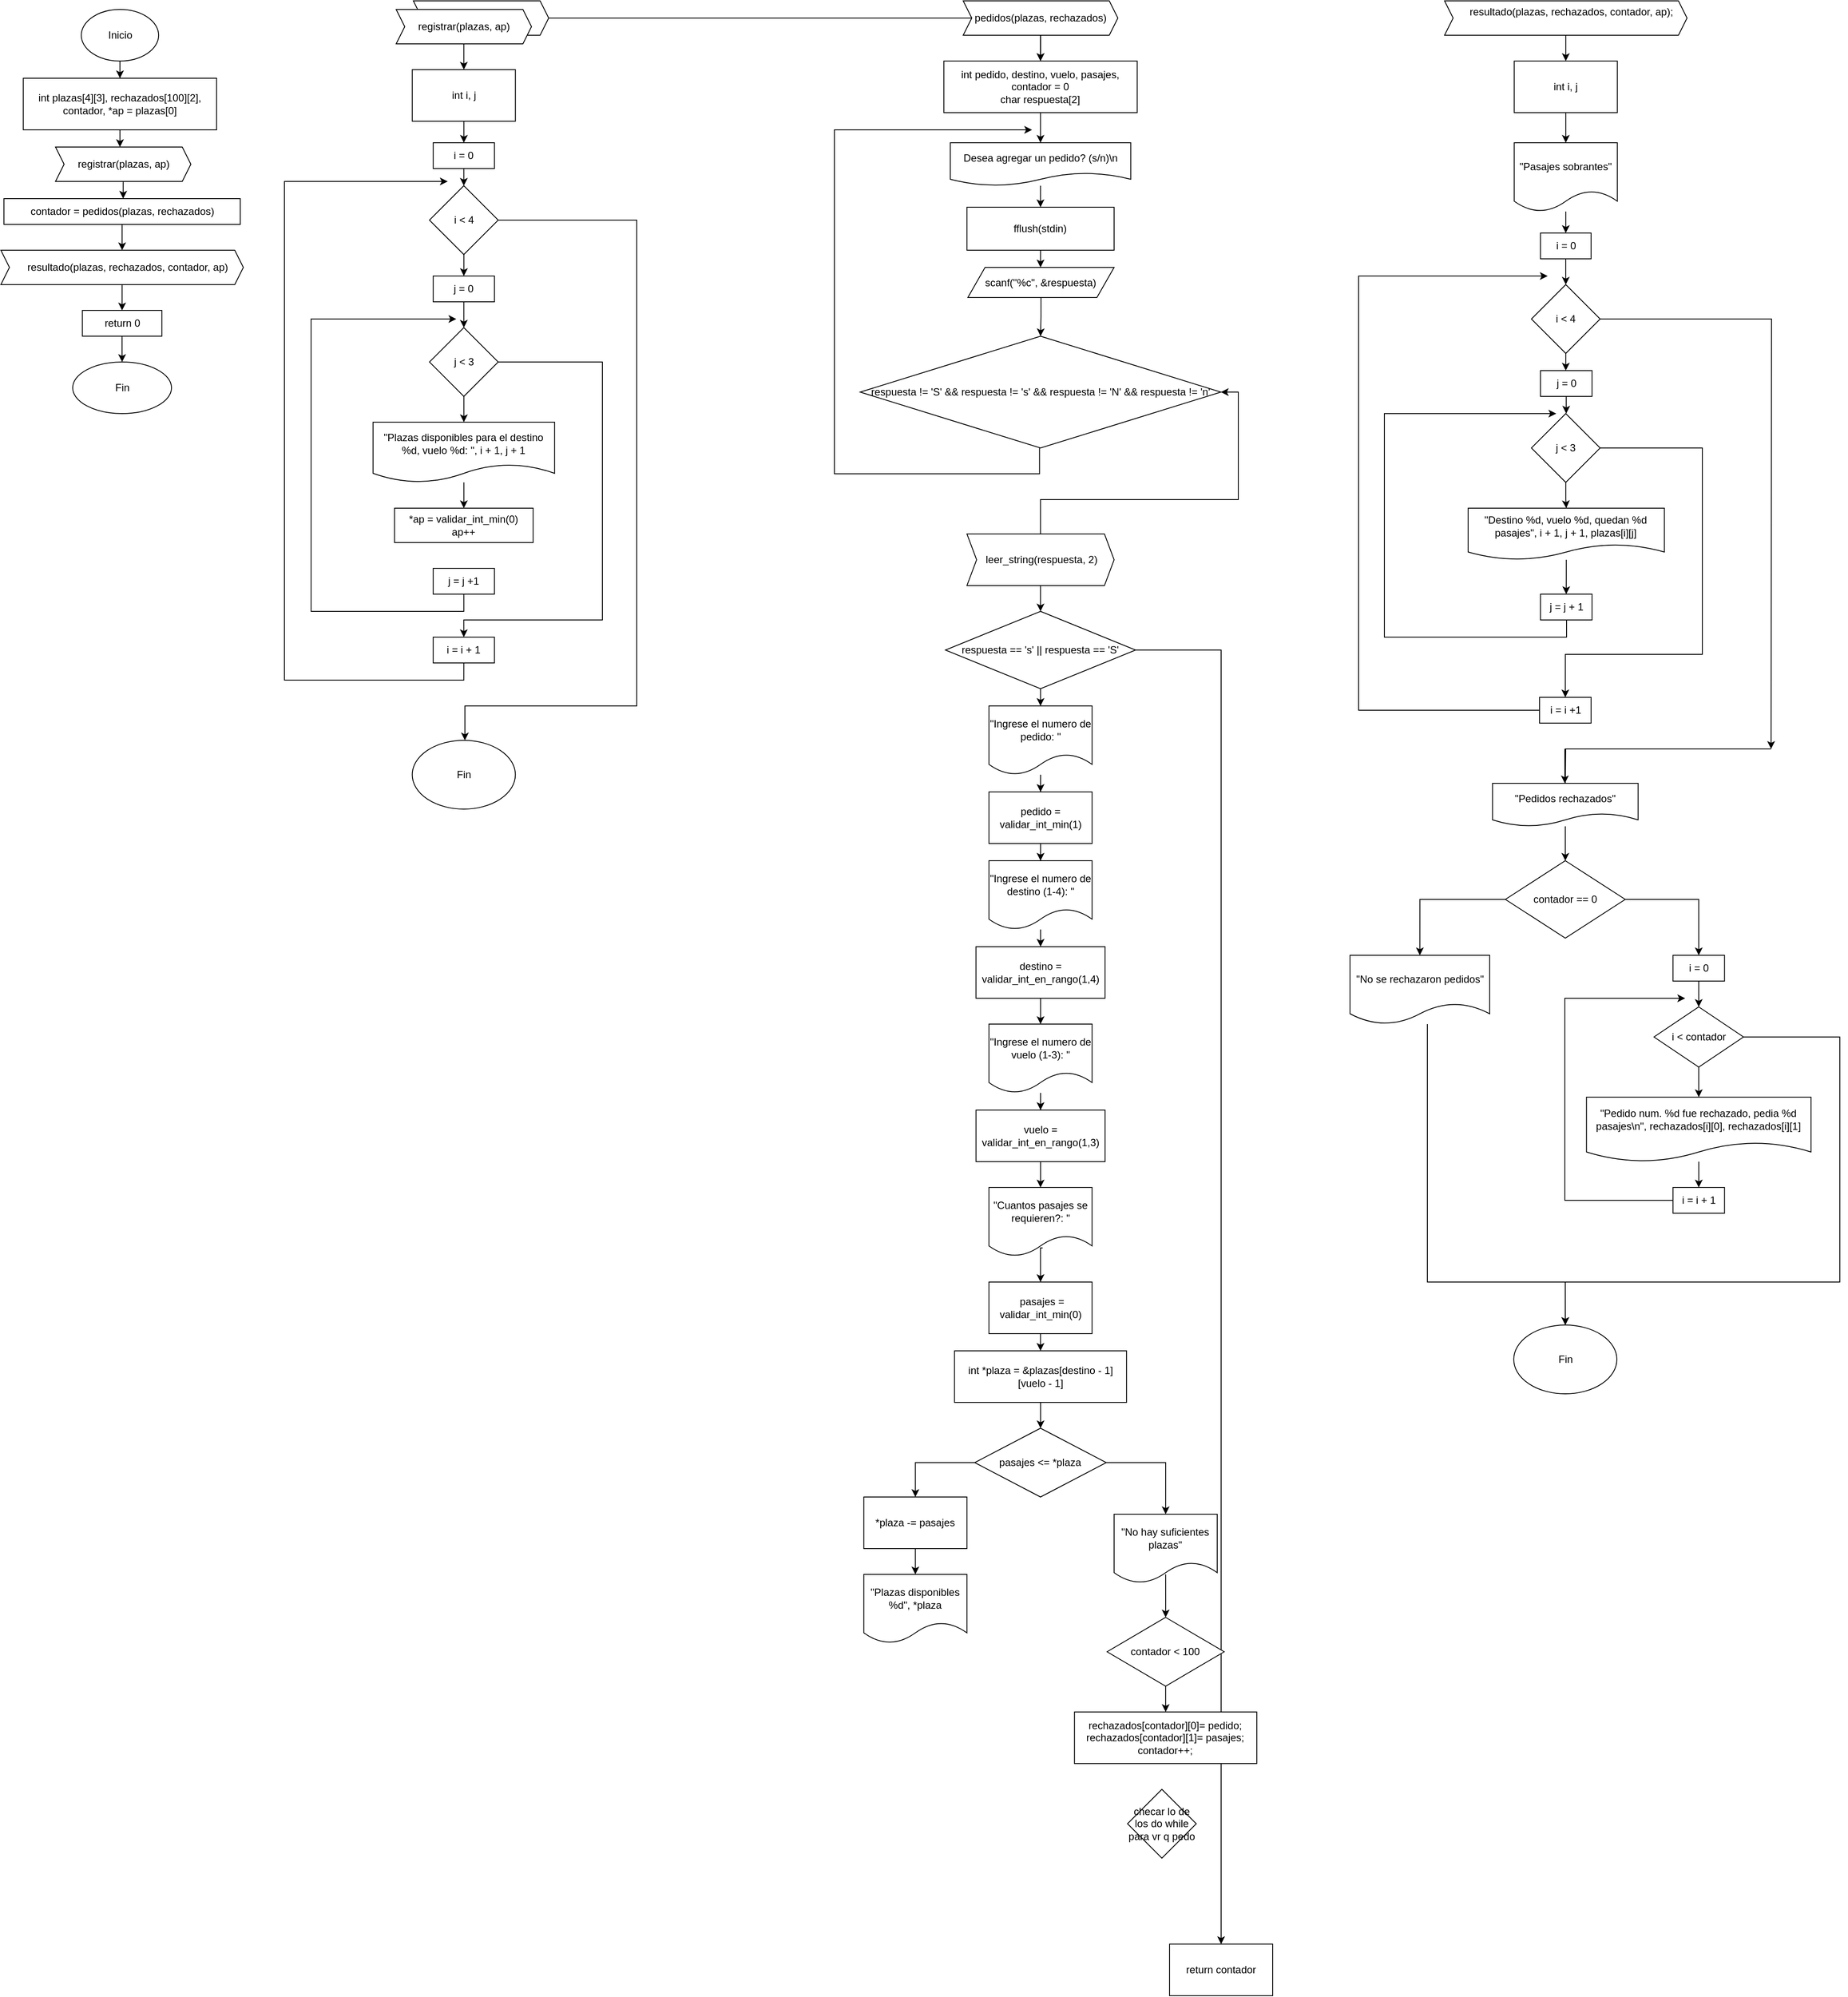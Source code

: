 <mxfile version="26.0.12">
  <diagram name="Page-1" id="MXzUVoiyVlAlxQEYChi9">
    <mxGraphModel dx="1784" dy="870" grid="1" gridSize="10" guides="1" tooltips="1" connect="1" arrows="1" fold="1" page="1" pageScale="1" pageWidth="850" pageHeight="1100" math="0" shadow="0">
      <root>
        <mxCell id="0" />
        <mxCell id="1" parent="0" />
        <mxCell id="Y0ORDH24EpjtyIVhWLws-6" value="" style="edgeStyle=orthogonalEdgeStyle;rounded=0;orthogonalLoop=1;jettySize=auto;html=1;" edge="1" parent="1" source="Y0ORDH24EpjtyIVhWLws-1" target="Y0ORDH24EpjtyIVhWLws-5">
          <mxGeometry relative="1" as="geometry" />
        </mxCell>
        <mxCell id="Y0ORDH24EpjtyIVhWLws-1" value="Inicio" style="ellipse;whiteSpace=wrap;html=1;" vertex="1" parent="1">
          <mxGeometry x="113.59" y="20" width="90" height="60" as="geometry" />
        </mxCell>
        <mxCell id="Y0ORDH24EpjtyIVhWLws-8" value="" style="edgeStyle=orthogonalEdgeStyle;rounded=0;orthogonalLoop=1;jettySize=auto;html=1;" edge="1" parent="1" source="Y0ORDH24EpjtyIVhWLws-5">
          <mxGeometry relative="1" as="geometry">
            <mxPoint x="158.659" y="180" as="targetPoint" />
          </mxGeometry>
        </mxCell>
        <mxCell id="Y0ORDH24EpjtyIVhWLws-5" value="int plazas[4][3], rechazados[100][2], contador, *ap = plazas[0]" style="rounded=0;whiteSpace=wrap;html=1;" vertex="1" parent="1">
          <mxGeometry x="46.09" y="100" width="225" height="60" as="geometry" />
        </mxCell>
        <mxCell id="Y0ORDH24EpjtyIVhWLws-17" value="" style="edgeStyle=orthogonalEdgeStyle;rounded=0;orthogonalLoop=1;jettySize=auto;html=1;" edge="1" parent="1" source="Y0ORDH24EpjtyIVhWLws-14">
          <mxGeometry relative="1" as="geometry">
            <mxPoint x="162.383" y="240" as="targetPoint" />
          </mxGeometry>
        </mxCell>
        <mxCell id="Y0ORDH24EpjtyIVhWLws-14" value="registrar(plazas, ap)" style="shape=step;perimeter=stepPerimeter;whiteSpace=wrap;html=1;fixedSize=1;size=10;" vertex="1" parent="1">
          <mxGeometry x="83.59" y="180" width="157.5" height="40" as="geometry" />
        </mxCell>
        <mxCell id="Y0ORDH24EpjtyIVhWLws-20" value="" style="edgeStyle=orthogonalEdgeStyle;rounded=0;orthogonalLoop=1;jettySize=auto;html=1;" edge="1" parent="1" source="Y0ORDH24EpjtyIVhWLws-18" target="Y0ORDH24EpjtyIVhWLws-19">
          <mxGeometry relative="1" as="geometry" />
        </mxCell>
        <mxCell id="Y0ORDH24EpjtyIVhWLws-18" value="contador = pedidos(plazas, rechazados)" style="rounded=0;whiteSpace=wrap;html=1;" vertex="1" parent="1">
          <mxGeometry x="23.59" y="240" width="275.01" height="30" as="geometry" />
        </mxCell>
        <mxCell id="Y0ORDH24EpjtyIVhWLws-22" value="" style="edgeStyle=orthogonalEdgeStyle;rounded=0;orthogonalLoop=1;jettySize=auto;html=1;" edge="1" parent="1" source="Y0ORDH24EpjtyIVhWLws-19" target="Y0ORDH24EpjtyIVhWLws-21">
          <mxGeometry relative="1" as="geometry" />
        </mxCell>
        <mxCell id="Y0ORDH24EpjtyIVhWLws-19" value="&lt;div&gt;&amp;nbsp; &amp;nbsp; resultado(plazas, rechazados, contador, ap)&lt;/div&gt;" style="shape=step;perimeter=stepPerimeter;whiteSpace=wrap;html=1;fixedSize=1;size=10;" vertex="1" parent="1">
          <mxGeometry x="20" y="300" width="282.18" height="40" as="geometry" />
        </mxCell>
        <mxCell id="Y0ORDH24EpjtyIVhWLws-24" value="" style="edgeStyle=orthogonalEdgeStyle;rounded=0;orthogonalLoop=1;jettySize=auto;html=1;" edge="1" parent="1" source="Y0ORDH24EpjtyIVhWLws-21" target="Y0ORDH24EpjtyIVhWLws-23">
          <mxGeometry relative="1" as="geometry" />
        </mxCell>
        <mxCell id="Y0ORDH24EpjtyIVhWLws-21" value="return 0" style="rounded=0;whiteSpace=wrap;html=1;" vertex="1" parent="1">
          <mxGeometry x="114.84" y="370" width="92.5" height="30" as="geometry" />
        </mxCell>
        <mxCell id="Y0ORDH24EpjtyIVhWLws-23" value="Fin" style="ellipse;whiteSpace=wrap;html=1;" vertex="1" parent="1">
          <mxGeometry x="103.59" y="430" width="115" height="60" as="geometry" />
        </mxCell>
        <mxCell id="Y0ORDH24EpjtyIVhWLws-38" value="" style="edgeStyle=orthogonalEdgeStyle;rounded=0;orthogonalLoop=1;jettySize=auto;html=1;" edge="1" parent="1" source="Y0ORDH24EpjtyIVhWLws-26" target="Y0ORDH24EpjtyIVhWLws-32">
          <mxGeometry relative="1" as="geometry" />
        </mxCell>
        <mxCell id="Y0ORDH24EpjtyIVhWLws-27" value="" style="edgeStyle=orthogonalEdgeStyle;rounded=0;orthogonalLoop=1;jettySize=auto;html=1;" edge="1" parent="1" source="Y0ORDH24EpjtyIVhWLws-25" target="Y0ORDH24EpjtyIVhWLws-26">
          <mxGeometry relative="1" as="geometry" />
        </mxCell>
        <mxCell id="Y0ORDH24EpjtyIVhWLws-26" value="int pedido, destino, vuelo, pasajes, contador = 0&lt;div&gt;char respuesta[2]&lt;/div&gt;" style="rounded=0;whiteSpace=wrap;html=1;" vertex="1" parent="1">
          <mxGeometry x="1117.34" y="80" width="225" height="60" as="geometry" />
        </mxCell>
        <mxCell id="Y0ORDH24EpjtyIVhWLws-25" value="registrar(plazas, ap)" style="shape=step;perimeter=stepPerimeter;whiteSpace=wrap;html=1;fixedSize=1;size=10;" vertex="1" parent="1">
          <mxGeometry x="500" y="10" width="157.5" height="40" as="geometry" />
        </mxCell>
        <mxCell id="Y0ORDH24EpjtyIVhWLws-37" style="edgeStyle=orthogonalEdgeStyle;rounded=0;orthogonalLoop=1;jettySize=auto;html=1;" edge="1" parent="1">
          <mxGeometry relative="1" as="geometry">
            <mxPoint x="1220" y="160" as="targetPoint" />
            <mxPoint x="1228.68" y="529.998" as="sourcePoint" />
            <Array as="points">
              <mxPoint x="1229" y="560" />
              <mxPoint x="990" y="560" />
              <mxPoint x="990" y="160" />
            </Array>
          </mxGeometry>
        </mxCell>
        <mxCell id="Y0ORDH24EpjtyIVhWLws-29" value="respuesta != &#39;S&#39; &amp;amp;&amp;amp; respuesta != &#39;s&#39; &amp;amp;&amp;amp; respuesta != &#39;N&#39; &amp;amp;&amp;amp; respuesta != &#39;n&#39;" style="rhombus;whiteSpace=wrap;html=1;" vertex="1" parent="1">
          <mxGeometry x="1020" y="400" width="419.69" height="130" as="geometry" />
        </mxCell>
        <mxCell id="Y0ORDH24EpjtyIVhWLws-41" value="" style="edgeStyle=orthogonalEdgeStyle;rounded=0;orthogonalLoop=1;jettySize=auto;html=1;" edge="1" parent="1" source="Y0ORDH24EpjtyIVhWLws-31">
          <mxGeometry relative="1" as="geometry">
            <mxPoint x="1229.829" y="320" as="targetPoint" />
          </mxGeometry>
        </mxCell>
        <mxCell id="Y0ORDH24EpjtyIVhWLws-31" value="fflush(stdin)" style="rounded=0;whiteSpace=wrap;html=1;" vertex="1" parent="1">
          <mxGeometry x="1144.21" y="250" width="171.25" height="50" as="geometry" />
        </mxCell>
        <mxCell id="Y0ORDH24EpjtyIVhWLws-40" value="" style="edgeStyle=orthogonalEdgeStyle;rounded=0;orthogonalLoop=1;jettySize=auto;html=1;" edge="1" parent="1" source="Y0ORDH24EpjtyIVhWLws-32" target="Y0ORDH24EpjtyIVhWLws-31">
          <mxGeometry relative="1" as="geometry" />
        </mxCell>
        <mxCell id="Y0ORDH24EpjtyIVhWLws-32" value="Desea agregar un pedido? (s/n)\n" style="shape=document;whiteSpace=wrap;html=1;boundedLbl=1;" vertex="1" parent="1">
          <mxGeometry x="1124.84" y="175" width="210" height="50" as="geometry" />
        </mxCell>
        <mxCell id="Y0ORDH24EpjtyIVhWLws-42" value="" style="edgeStyle=orthogonalEdgeStyle;rounded=0;orthogonalLoop=1;jettySize=auto;html=1;exitX=0.5;exitY=1;exitDx=0;exitDy=0;" edge="1" parent="1" source="Y0ORDH24EpjtyIVhWLws-173" target="Y0ORDH24EpjtyIVhWLws-29">
          <mxGeometry relative="1" as="geometry">
            <mxPoint x="1229.829" y="380" as="sourcePoint" />
          </mxGeometry>
        </mxCell>
        <mxCell id="Y0ORDH24EpjtyIVhWLws-49" style="edgeStyle=orthogonalEdgeStyle;rounded=0;orthogonalLoop=1;jettySize=auto;html=1;entryX=1;entryY=0.5;entryDx=0;entryDy=0;" edge="1" parent="1" source="Y0ORDH24EpjtyIVhWLws-34" target="Y0ORDH24EpjtyIVhWLws-29">
          <mxGeometry relative="1" as="geometry">
            <Array as="points">
              <mxPoint x="1230" y="590" />
              <mxPoint x="1460" y="590" />
              <mxPoint x="1460" y="465" />
            </Array>
          </mxGeometry>
        </mxCell>
        <mxCell id="Y0ORDH24EpjtyIVhWLws-76" value="" style="edgeStyle=orthogonalEdgeStyle;rounded=0;orthogonalLoop=1;jettySize=auto;html=1;" edge="1" parent="1" source="Y0ORDH24EpjtyIVhWLws-34" target="Y0ORDH24EpjtyIVhWLws-50">
          <mxGeometry relative="1" as="geometry" />
        </mxCell>
        <mxCell id="Y0ORDH24EpjtyIVhWLws-34" value="&amp;nbsp;leer_string(respuesta, 2)" style="shape=step;perimeter=stepPerimeter;whiteSpace=wrap;html=1;fixedSize=1;size=11.24;" vertex="1" parent="1">
          <mxGeometry x="1144.23" y="630" width="171.24" height="60" as="geometry" />
        </mxCell>
        <mxCell id="Y0ORDH24EpjtyIVhWLws-79" value="" style="edgeStyle=orthogonalEdgeStyle;rounded=0;orthogonalLoop=1;jettySize=auto;html=1;" edge="1" parent="1" source="Y0ORDH24EpjtyIVhWLws-50" target="Y0ORDH24EpjtyIVhWLws-51">
          <mxGeometry relative="1" as="geometry" />
        </mxCell>
        <mxCell id="Y0ORDH24EpjtyIVhWLws-172" style="edgeStyle=orthogonalEdgeStyle;rounded=0;orthogonalLoop=1;jettySize=auto;html=1;entryX=0.5;entryY=0;entryDx=0;entryDy=0;" edge="1" parent="1" source="Y0ORDH24EpjtyIVhWLws-50" target="Y0ORDH24EpjtyIVhWLws-73">
          <mxGeometry relative="1" as="geometry">
            <mxPoint x="1520" y="2220" as="targetPoint" />
          </mxGeometry>
        </mxCell>
        <mxCell id="Y0ORDH24EpjtyIVhWLws-50" value="respuesta == &#39;s&#39; || respuesta == &#39;S&#39;" style="rhombus;whiteSpace=wrap;html=1;" vertex="1" parent="1">
          <mxGeometry x="1119.2" y="720" width="221.26" height="90" as="geometry" />
        </mxCell>
        <mxCell id="Y0ORDH24EpjtyIVhWLws-82" style="edgeStyle=orthogonalEdgeStyle;rounded=0;orthogonalLoop=1;jettySize=auto;html=1;entryX=0.5;entryY=0;entryDx=0;entryDy=0;" edge="1" parent="1" source="Y0ORDH24EpjtyIVhWLws-51" target="Y0ORDH24EpjtyIVhWLws-52">
          <mxGeometry relative="1" as="geometry" />
        </mxCell>
        <mxCell id="Y0ORDH24EpjtyIVhWLws-51" value="&quot;Ingrese el numero de pedido: &quot;" style="shape=document;whiteSpace=wrap;html=1;boundedLbl=1;" vertex="1" parent="1">
          <mxGeometry x="1169.85" y="830" width="120" height="80" as="geometry" />
        </mxCell>
        <mxCell id="Y0ORDH24EpjtyIVhWLws-83" style="edgeStyle=orthogonalEdgeStyle;rounded=0;orthogonalLoop=1;jettySize=auto;html=1;entryX=0.5;entryY=0;entryDx=0;entryDy=0;" edge="1" parent="1" source="Y0ORDH24EpjtyIVhWLws-52" target="Y0ORDH24EpjtyIVhWLws-53">
          <mxGeometry relative="1" as="geometry" />
        </mxCell>
        <mxCell id="Y0ORDH24EpjtyIVhWLws-52" value="pedido = validar_int_min(1)" style="rounded=0;whiteSpace=wrap;html=1;" vertex="1" parent="1">
          <mxGeometry x="1169.85" y="930" width="120" height="60" as="geometry" />
        </mxCell>
        <mxCell id="Y0ORDH24EpjtyIVhWLws-84" style="edgeStyle=orthogonalEdgeStyle;rounded=0;orthogonalLoop=1;jettySize=auto;html=1;entryX=0.5;entryY=0;entryDx=0;entryDy=0;" edge="1" parent="1" source="Y0ORDH24EpjtyIVhWLws-53" target="Y0ORDH24EpjtyIVhWLws-54">
          <mxGeometry relative="1" as="geometry" />
        </mxCell>
        <mxCell id="Y0ORDH24EpjtyIVhWLws-53" value="&quot;Ingrese el numero de destino (1-4): &quot;" style="shape=document;whiteSpace=wrap;html=1;boundedLbl=1;" vertex="1" parent="1">
          <mxGeometry x="1169.85" y="1010" width="120" height="80" as="geometry" />
        </mxCell>
        <mxCell id="Y0ORDH24EpjtyIVhWLws-86" style="edgeStyle=orthogonalEdgeStyle;rounded=0;orthogonalLoop=1;jettySize=auto;html=1;entryX=0.5;entryY=0;entryDx=0;entryDy=0;" edge="1" parent="1" source="Y0ORDH24EpjtyIVhWLws-54" target="Y0ORDH24EpjtyIVhWLws-55">
          <mxGeometry relative="1" as="geometry" />
        </mxCell>
        <mxCell id="Y0ORDH24EpjtyIVhWLws-54" value="destino = validar_int_en_rango(1,4)" style="rounded=0;whiteSpace=wrap;html=1;" vertex="1" parent="1">
          <mxGeometry x="1154.75" y="1110" width="150.15" height="60" as="geometry" />
        </mxCell>
        <mxCell id="Y0ORDH24EpjtyIVhWLws-87" style="edgeStyle=orthogonalEdgeStyle;rounded=0;orthogonalLoop=1;jettySize=auto;html=1;entryX=0.5;entryY=0;entryDx=0;entryDy=0;" edge="1" parent="1" source="Y0ORDH24EpjtyIVhWLws-55" target="Y0ORDH24EpjtyIVhWLws-56">
          <mxGeometry relative="1" as="geometry" />
        </mxCell>
        <mxCell id="Y0ORDH24EpjtyIVhWLws-55" value="&quot;Ingrese el numero de vuelo (1-3): &quot;" style="shape=document;whiteSpace=wrap;html=1;boundedLbl=1;" vertex="1" parent="1">
          <mxGeometry x="1169.85" y="1200" width="120" height="80" as="geometry" />
        </mxCell>
        <mxCell id="Y0ORDH24EpjtyIVhWLws-89" style="edgeStyle=orthogonalEdgeStyle;rounded=0;orthogonalLoop=1;jettySize=auto;html=1;entryX=0.5;entryY=0;entryDx=0;entryDy=0;" edge="1" parent="1" source="Y0ORDH24EpjtyIVhWLws-56" target="Y0ORDH24EpjtyIVhWLws-57">
          <mxGeometry relative="1" as="geometry" />
        </mxCell>
        <mxCell id="Y0ORDH24EpjtyIVhWLws-56" value="vuelo = validar_int_en_rango(1,3)" style="rounded=0;whiteSpace=wrap;html=1;" vertex="1" parent="1">
          <mxGeometry x="1154.78" y="1300" width="150.15" height="60" as="geometry" />
        </mxCell>
        <mxCell id="Y0ORDH24EpjtyIVhWLws-91" style="edgeStyle=orthogonalEdgeStyle;rounded=0;orthogonalLoop=1;jettySize=auto;html=1;entryX=0.5;entryY=0;entryDx=0;entryDy=0;exitX=0.521;exitY=0.879;exitDx=0;exitDy=0;exitPerimeter=0;" edge="1" parent="1" source="Y0ORDH24EpjtyIVhWLws-57" target="Y0ORDH24EpjtyIVhWLws-58">
          <mxGeometry relative="1" as="geometry" />
        </mxCell>
        <mxCell id="Y0ORDH24EpjtyIVhWLws-57" value="&quot;Cuantos pasajes se requieren?: &quot;" style="shape=document;whiteSpace=wrap;html=1;boundedLbl=1;" vertex="1" parent="1">
          <mxGeometry x="1169.83" y="1390" width="120" height="80" as="geometry" />
        </mxCell>
        <mxCell id="Y0ORDH24EpjtyIVhWLws-171" value="" style="edgeStyle=orthogonalEdgeStyle;rounded=0;orthogonalLoop=1;jettySize=auto;html=1;" edge="1" parent="1" source="Y0ORDH24EpjtyIVhWLws-58" target="Y0ORDH24EpjtyIVhWLws-59">
          <mxGeometry relative="1" as="geometry" />
        </mxCell>
        <mxCell id="Y0ORDH24EpjtyIVhWLws-58" value="&amp;nbsp;pasajes = validar_int_min(0)" style="rounded=0;whiteSpace=wrap;html=1;" vertex="1" parent="1">
          <mxGeometry x="1169.83" y="1500" width="120" height="60" as="geometry" />
        </mxCell>
        <mxCell id="Y0ORDH24EpjtyIVhWLws-92" value="" style="edgeStyle=orthogonalEdgeStyle;rounded=0;orthogonalLoop=1;jettySize=auto;html=1;" edge="1" parent="1" source="Y0ORDH24EpjtyIVhWLws-59" target="Y0ORDH24EpjtyIVhWLws-60">
          <mxGeometry relative="1" as="geometry" />
        </mxCell>
        <mxCell id="Y0ORDH24EpjtyIVhWLws-59" value="int *plaza = &amp;amp;plazas[destino - 1][vuelo - 1]" style="rounded=0;whiteSpace=wrap;html=1;" vertex="1" parent="1">
          <mxGeometry x="1129.77" y="1580" width="200.17" height="60" as="geometry" />
        </mxCell>
        <mxCell id="Y0ORDH24EpjtyIVhWLws-62" style="edgeStyle=orthogonalEdgeStyle;rounded=0;orthogonalLoop=1;jettySize=auto;html=1;exitX=0;exitY=0.5;exitDx=0;exitDy=0;entryX=0.5;entryY=0;entryDx=0;entryDy=0;" edge="1" parent="1" source="Y0ORDH24EpjtyIVhWLws-60" target="Y0ORDH24EpjtyIVhWLws-61">
          <mxGeometry relative="1" as="geometry" />
        </mxCell>
        <mxCell id="Y0ORDH24EpjtyIVhWLws-66" style="edgeStyle=orthogonalEdgeStyle;rounded=0;orthogonalLoop=1;jettySize=auto;html=1;entryX=0.5;entryY=0;entryDx=0;entryDy=0;" edge="1" parent="1" source="Y0ORDH24EpjtyIVhWLws-60" target="Y0ORDH24EpjtyIVhWLws-65">
          <mxGeometry relative="1" as="geometry" />
        </mxCell>
        <mxCell id="Y0ORDH24EpjtyIVhWLws-60" value="pasajes &amp;lt;= *plaza" style="rhombus;whiteSpace=wrap;html=1;" vertex="1" parent="1">
          <mxGeometry x="1153.27" y="1670" width="153.12" height="80" as="geometry" />
        </mxCell>
        <mxCell id="Y0ORDH24EpjtyIVhWLws-93" value="" style="edgeStyle=orthogonalEdgeStyle;rounded=0;orthogonalLoop=1;jettySize=auto;html=1;" edge="1" parent="1" source="Y0ORDH24EpjtyIVhWLws-61" target="Y0ORDH24EpjtyIVhWLws-64">
          <mxGeometry relative="1" as="geometry" />
        </mxCell>
        <mxCell id="Y0ORDH24EpjtyIVhWLws-61" value="*plaza -= pasajes" style="rounded=0;whiteSpace=wrap;html=1;" vertex="1" parent="1">
          <mxGeometry x="1024.21" y="1750" width="120" height="60" as="geometry" />
        </mxCell>
        <mxCell id="Y0ORDH24EpjtyIVhWLws-64" value="&quot;Plazas disponibles %d&quot;, *plaza" style="shape=document;whiteSpace=wrap;html=1;boundedLbl=1;" vertex="1" parent="1">
          <mxGeometry x="1024.21" y="1840" width="120" height="80" as="geometry" />
        </mxCell>
        <mxCell id="Y0ORDH24EpjtyIVhWLws-70" value="" style="edgeStyle=orthogonalEdgeStyle;rounded=0;orthogonalLoop=1;jettySize=auto;html=1;exitX=0.5;exitY=0.875;exitDx=0;exitDy=0;exitPerimeter=0;" edge="1" parent="1" source="Y0ORDH24EpjtyIVhWLws-65" target="Y0ORDH24EpjtyIVhWLws-67">
          <mxGeometry relative="1" as="geometry" />
        </mxCell>
        <mxCell id="Y0ORDH24EpjtyIVhWLws-65" value="&quot;No hay suficientes plazas&quot;" style="shape=document;whiteSpace=wrap;html=1;boundedLbl=1;" vertex="1" parent="1">
          <mxGeometry x="1315.46" y="1770" width="120" height="80" as="geometry" />
        </mxCell>
        <mxCell id="Y0ORDH24EpjtyIVhWLws-71" value="" style="edgeStyle=orthogonalEdgeStyle;rounded=0;orthogonalLoop=1;jettySize=auto;html=1;" edge="1" parent="1" source="Y0ORDH24EpjtyIVhWLws-67" target="Y0ORDH24EpjtyIVhWLws-68">
          <mxGeometry relative="1" as="geometry" />
        </mxCell>
        <mxCell id="Y0ORDH24EpjtyIVhWLws-67" value="contador &amp;lt; 100" style="rhombus;whiteSpace=wrap;html=1;" vertex="1" parent="1">
          <mxGeometry x="1307.33" y="1890" width="136.25" height="80" as="geometry" />
        </mxCell>
        <mxCell id="Y0ORDH24EpjtyIVhWLws-68" value="&lt;div&gt;rechazados[contador][0]= pedido;&lt;/div&gt;&lt;div&gt;rechazados[contador][1]= pasajes;&lt;/div&gt;&lt;div&gt;&lt;span style=&quot;background-color: transparent; color: light-dark(rgb(0, 0, 0), rgb(255, 255, 255));&quot;&gt;contador++;&lt;/span&gt;&lt;/div&gt;" style="rounded=0;whiteSpace=wrap;html=1;" vertex="1" parent="1">
          <mxGeometry x="1269.36" y="2000" width="212.19" height="60" as="geometry" />
        </mxCell>
        <mxCell id="Y0ORDH24EpjtyIVhWLws-72" value="checar lo de los do while para vr q pedo" style="rhombus;whiteSpace=wrap;html=1;" vertex="1" parent="1">
          <mxGeometry x="1331.09" y="2090" width="80" height="80" as="geometry" />
        </mxCell>
        <mxCell id="Y0ORDH24EpjtyIVhWLws-73" value="return contador" style="rounded=0;whiteSpace=wrap;html=1;" vertex="1" parent="1">
          <mxGeometry x="1380" y="2270" width="120" height="60" as="geometry" />
        </mxCell>
        <mxCell id="Y0ORDH24EpjtyIVhWLws-75" value="" style="edgeStyle=orthogonalEdgeStyle;rounded=0;orthogonalLoop=1;jettySize=auto;html=1;" edge="1" parent="1" source="Y0ORDH24EpjtyIVhWLws-74" target="Y0ORDH24EpjtyIVhWLws-26">
          <mxGeometry relative="1" as="geometry" />
        </mxCell>
        <mxCell id="Y0ORDH24EpjtyIVhWLws-74" value="pedidos(plazas, rechazados)" style="shape=step;perimeter=stepPerimeter;whiteSpace=wrap;html=1;fixedSize=1;size=10;" vertex="1" parent="1">
          <mxGeometry x="1139.85" y="10" width="180" height="40" as="geometry" />
        </mxCell>
        <mxCell id="Y0ORDH24EpjtyIVhWLws-99" value="" style="edgeStyle=orthogonalEdgeStyle;rounded=0;orthogonalLoop=1;jettySize=auto;html=1;" edge="1" parent="1" source="Y0ORDH24EpjtyIVhWLws-94" target="Y0ORDH24EpjtyIVhWLws-95">
          <mxGeometry relative="1" as="geometry" />
        </mxCell>
        <mxCell id="Y0ORDH24EpjtyIVhWLws-94" value="registrar(plazas, ap)" style="shape=step;perimeter=stepPerimeter;whiteSpace=wrap;html=1;fixedSize=1;size=10;" vertex="1" parent="1">
          <mxGeometry x="480" y="20" width="157.5" height="40" as="geometry" />
        </mxCell>
        <mxCell id="Y0ORDH24EpjtyIVhWLws-100" value="" style="edgeStyle=orthogonalEdgeStyle;rounded=0;orthogonalLoop=1;jettySize=auto;html=1;" edge="1" parent="1" source="Y0ORDH24EpjtyIVhWLws-95" target="Y0ORDH24EpjtyIVhWLws-96">
          <mxGeometry relative="1" as="geometry" />
        </mxCell>
        <mxCell id="Y0ORDH24EpjtyIVhWLws-95" value="int i, j" style="rounded=0;whiteSpace=wrap;html=1;" vertex="1" parent="1">
          <mxGeometry x="498.76" y="90" width="120" height="60" as="geometry" />
        </mxCell>
        <mxCell id="Y0ORDH24EpjtyIVhWLws-101" value="" style="edgeStyle=orthogonalEdgeStyle;rounded=0;orthogonalLoop=1;jettySize=auto;html=1;" edge="1" parent="1" source="Y0ORDH24EpjtyIVhWLws-96" target="Y0ORDH24EpjtyIVhWLws-97">
          <mxGeometry relative="1" as="geometry" />
        </mxCell>
        <mxCell id="Y0ORDH24EpjtyIVhWLws-96" value="i = 0" style="rounded=0;whiteSpace=wrap;html=1;" vertex="1" parent="1">
          <mxGeometry x="523.14" y="175" width="71.25" height="30" as="geometry" />
        </mxCell>
        <mxCell id="Y0ORDH24EpjtyIVhWLws-103" value="" style="edgeStyle=orthogonalEdgeStyle;rounded=0;orthogonalLoop=1;jettySize=auto;html=1;" edge="1" parent="1" source="Y0ORDH24EpjtyIVhWLws-97" target="Y0ORDH24EpjtyIVhWLws-102">
          <mxGeometry relative="1" as="geometry" />
        </mxCell>
        <mxCell id="Y0ORDH24EpjtyIVhWLws-119" style="edgeStyle=orthogonalEdgeStyle;rounded=0;orthogonalLoop=1;jettySize=auto;html=1;exitX=1;exitY=0.5;exitDx=0;exitDy=0;" edge="1" parent="1" source="Y0ORDH24EpjtyIVhWLws-97" target="Y0ORDH24EpjtyIVhWLws-118">
          <mxGeometry relative="1" as="geometry">
            <Array as="points">
              <mxPoint x="760" y="265" />
              <mxPoint x="760" y="830" />
              <mxPoint x="560" y="830" />
            </Array>
          </mxGeometry>
        </mxCell>
        <mxCell id="Y0ORDH24EpjtyIVhWLws-97" value="i &amp;lt; 4" style="rhombus;whiteSpace=wrap;html=1;" vertex="1" parent="1">
          <mxGeometry x="518.75" y="225" width="80" height="80" as="geometry" />
        </mxCell>
        <mxCell id="Y0ORDH24EpjtyIVhWLws-105" value="" style="edgeStyle=orthogonalEdgeStyle;rounded=0;orthogonalLoop=1;jettySize=auto;html=1;" edge="1" parent="1" source="Y0ORDH24EpjtyIVhWLws-102" target="Y0ORDH24EpjtyIVhWLws-104">
          <mxGeometry relative="1" as="geometry" />
        </mxCell>
        <mxCell id="Y0ORDH24EpjtyIVhWLws-102" value="j = 0" style="rounded=0;whiteSpace=wrap;html=1;" vertex="1" parent="1">
          <mxGeometry x="523.14" y="330" width="71.25" height="30" as="geometry" />
        </mxCell>
        <mxCell id="Y0ORDH24EpjtyIVhWLws-107" value="" style="edgeStyle=orthogonalEdgeStyle;rounded=0;orthogonalLoop=1;jettySize=auto;html=1;" edge="1" parent="1" source="Y0ORDH24EpjtyIVhWLws-104" target="Y0ORDH24EpjtyIVhWLws-106">
          <mxGeometry relative="1" as="geometry" />
        </mxCell>
        <mxCell id="Y0ORDH24EpjtyIVhWLws-115" style="edgeStyle=orthogonalEdgeStyle;rounded=0;orthogonalLoop=1;jettySize=auto;html=1;exitX=1;exitY=0.5;exitDx=0;exitDy=0;entryX=0.5;entryY=0;entryDx=0;entryDy=0;" edge="1" parent="1" source="Y0ORDH24EpjtyIVhWLws-104" target="Y0ORDH24EpjtyIVhWLws-114">
          <mxGeometry relative="1" as="geometry">
            <Array as="points">
              <mxPoint x="720" y="430" />
              <mxPoint x="720" y="730" />
              <mxPoint x="559" y="730" />
            </Array>
          </mxGeometry>
        </mxCell>
        <mxCell id="Y0ORDH24EpjtyIVhWLws-104" value="j &amp;lt; 3" style="rhombus;whiteSpace=wrap;html=1;" vertex="1" parent="1">
          <mxGeometry x="518.77" y="390" width="80" height="80" as="geometry" />
        </mxCell>
        <mxCell id="Y0ORDH24EpjtyIVhWLws-111" value="" style="edgeStyle=orthogonalEdgeStyle;rounded=0;orthogonalLoop=1;jettySize=auto;html=1;" edge="1" parent="1" source="Y0ORDH24EpjtyIVhWLws-106" target="Y0ORDH24EpjtyIVhWLws-108">
          <mxGeometry relative="1" as="geometry" />
        </mxCell>
        <mxCell id="Y0ORDH24EpjtyIVhWLws-106" value="&quot;Plazas disponibles para el destino %d, vuelo %d: &quot;, i + 1, j + 1" style="shape=document;whiteSpace=wrap;html=1;boundedLbl=1;" vertex="1" parent="1">
          <mxGeometry x="453.15" y="500" width="211.23" height="70" as="geometry" />
        </mxCell>
        <mxCell id="Y0ORDH24EpjtyIVhWLws-108" value="*ap = validar_int_min(0)&lt;div&gt;ap++&lt;/div&gt;" style="rounded=0;whiteSpace=wrap;html=1;" vertex="1" parent="1">
          <mxGeometry x="478.13" y="600" width="161.25" height="40" as="geometry" />
        </mxCell>
        <mxCell id="Y0ORDH24EpjtyIVhWLws-113" style="edgeStyle=orthogonalEdgeStyle;rounded=0;orthogonalLoop=1;jettySize=auto;html=1;" edge="1" parent="1" source="Y0ORDH24EpjtyIVhWLws-112">
          <mxGeometry relative="1" as="geometry">
            <mxPoint x="550" y="380" as="targetPoint" />
            <Array as="points">
              <mxPoint x="559" y="720" />
              <mxPoint x="381" y="720" />
              <mxPoint x="381" y="380" />
            </Array>
          </mxGeometry>
        </mxCell>
        <mxCell id="Y0ORDH24EpjtyIVhWLws-112" value="j = j +1" style="rounded=0;whiteSpace=wrap;html=1;" vertex="1" parent="1">
          <mxGeometry x="523.13" y="670" width="71.25" height="30" as="geometry" />
        </mxCell>
        <mxCell id="Y0ORDH24EpjtyIVhWLws-116" style="edgeStyle=orthogonalEdgeStyle;rounded=0;orthogonalLoop=1;jettySize=auto;html=1;exitX=0.5;exitY=1;exitDx=0;exitDy=0;" edge="1" parent="1" source="Y0ORDH24EpjtyIVhWLws-114">
          <mxGeometry relative="1" as="geometry">
            <mxPoint x="540" y="220" as="targetPoint" />
            <mxPoint x="433.12" y="765.034" as="sourcePoint" />
            <Array as="points">
              <mxPoint x="559" y="800" />
              <mxPoint x="350" y="800" />
              <mxPoint x="350" y="220" />
            </Array>
          </mxGeometry>
        </mxCell>
        <mxCell id="Y0ORDH24EpjtyIVhWLws-114" value="i = i + 1" style="rounded=0;whiteSpace=wrap;html=1;" vertex="1" parent="1">
          <mxGeometry x="523.12" y="750" width="71.25" height="30" as="geometry" />
        </mxCell>
        <mxCell id="Y0ORDH24EpjtyIVhWLws-118" value="Fin" style="ellipse;whiteSpace=wrap;html=1;" vertex="1" parent="1">
          <mxGeometry x="498.74" y="870" width="120" height="80" as="geometry" />
        </mxCell>
        <mxCell id="Y0ORDH24EpjtyIVhWLws-122" value="" style="edgeStyle=orthogonalEdgeStyle;rounded=0;orthogonalLoop=1;jettySize=auto;html=1;" edge="1" parent="1" source="Y0ORDH24EpjtyIVhWLws-120" target="Y0ORDH24EpjtyIVhWLws-121">
          <mxGeometry relative="1" as="geometry" />
        </mxCell>
        <mxCell id="Y0ORDH24EpjtyIVhWLws-120" value="&lt;div&gt;&amp;nbsp; &amp;nbsp; resultado(plazas, rechazados, contador, ap);&lt;/div&gt;&lt;div&gt;&lt;br&gt;&lt;/div&gt;" style="shape=step;perimeter=stepPerimeter;whiteSpace=wrap;html=1;fixedSize=1;size=10;" vertex="1" parent="1">
          <mxGeometry x="1700" y="10" width="282.18" height="40" as="geometry" />
        </mxCell>
        <mxCell id="Y0ORDH24EpjtyIVhWLws-124" value="" style="edgeStyle=orthogonalEdgeStyle;rounded=0;orthogonalLoop=1;jettySize=auto;html=1;" edge="1" parent="1" source="Y0ORDH24EpjtyIVhWLws-121" target="Y0ORDH24EpjtyIVhWLws-123">
          <mxGeometry relative="1" as="geometry" />
        </mxCell>
        <mxCell id="Y0ORDH24EpjtyIVhWLws-121" value="int i, j" style="rounded=0;whiteSpace=wrap;html=1;" vertex="1" parent="1">
          <mxGeometry x="1781.09" y="80" width="120" height="60" as="geometry" />
        </mxCell>
        <mxCell id="Y0ORDH24EpjtyIVhWLws-127" value="" style="edgeStyle=orthogonalEdgeStyle;rounded=0;orthogonalLoop=1;jettySize=auto;html=1;" edge="1" parent="1" source="Y0ORDH24EpjtyIVhWLws-123" target="Y0ORDH24EpjtyIVhWLws-126">
          <mxGeometry relative="1" as="geometry" />
        </mxCell>
        <mxCell id="Y0ORDH24EpjtyIVhWLws-123" value="&quot;Pasajes sobrantes&quot;" style="shape=document;whiteSpace=wrap;html=1;boundedLbl=1;" vertex="1" parent="1">
          <mxGeometry x="1781.09" y="175" width="120" height="80" as="geometry" />
        </mxCell>
        <mxCell id="Y0ORDH24EpjtyIVhWLws-130" value="" style="edgeStyle=orthogonalEdgeStyle;rounded=0;orthogonalLoop=1;jettySize=auto;html=1;" edge="1" parent="1" source="Y0ORDH24EpjtyIVhWLws-125" target="Y0ORDH24EpjtyIVhWLws-129">
          <mxGeometry relative="1" as="geometry" />
        </mxCell>
        <mxCell id="Y0ORDH24EpjtyIVhWLws-148" style="edgeStyle=orthogonalEdgeStyle;rounded=0;orthogonalLoop=1;jettySize=auto;html=1;exitX=1;exitY=0.5;exitDx=0;exitDy=0;" edge="1" parent="1" source="Y0ORDH24EpjtyIVhWLws-125">
          <mxGeometry relative="1" as="geometry">
            <mxPoint x="2080" y="880.0" as="targetPoint" />
          </mxGeometry>
        </mxCell>
        <mxCell id="Y0ORDH24EpjtyIVhWLws-125" value="i &amp;lt; 4" style="rhombus;whiteSpace=wrap;html=1;" vertex="1" parent="1">
          <mxGeometry x="1801.09" y="340" width="80" height="80" as="geometry" />
        </mxCell>
        <mxCell id="Y0ORDH24EpjtyIVhWLws-128" value="" style="edgeStyle=orthogonalEdgeStyle;rounded=0;orthogonalLoop=1;jettySize=auto;html=1;" edge="1" parent="1" source="Y0ORDH24EpjtyIVhWLws-126" target="Y0ORDH24EpjtyIVhWLws-125">
          <mxGeometry relative="1" as="geometry" />
        </mxCell>
        <mxCell id="Y0ORDH24EpjtyIVhWLws-126" value="i = 0" style="rounded=0;whiteSpace=wrap;html=1;" vertex="1" parent="1">
          <mxGeometry x="1811.64" y="280" width="58.91" height="30" as="geometry" />
        </mxCell>
        <mxCell id="Y0ORDH24EpjtyIVhWLws-132" value="" style="edgeStyle=orthogonalEdgeStyle;rounded=0;orthogonalLoop=1;jettySize=auto;html=1;" edge="1" parent="1" source="Y0ORDH24EpjtyIVhWLws-129" target="Y0ORDH24EpjtyIVhWLws-131">
          <mxGeometry relative="1" as="geometry" />
        </mxCell>
        <mxCell id="Y0ORDH24EpjtyIVhWLws-129" value="j = 0" style="rounded=0;whiteSpace=wrap;html=1;" vertex="1" parent="1">
          <mxGeometry x="1811.64" y="440" width="60" height="30" as="geometry" />
        </mxCell>
        <mxCell id="Y0ORDH24EpjtyIVhWLws-134" value="" style="edgeStyle=orthogonalEdgeStyle;rounded=0;orthogonalLoop=1;jettySize=auto;html=1;" edge="1" parent="1" source="Y0ORDH24EpjtyIVhWLws-131" target="Y0ORDH24EpjtyIVhWLws-133">
          <mxGeometry relative="1" as="geometry" />
        </mxCell>
        <mxCell id="Y0ORDH24EpjtyIVhWLws-140" style="edgeStyle=orthogonalEdgeStyle;rounded=0;orthogonalLoop=1;jettySize=auto;html=1;exitX=1;exitY=0.5;exitDx=0;exitDy=0;entryX=0.5;entryY=0;entryDx=0;entryDy=0;" edge="1" parent="1" source="Y0ORDH24EpjtyIVhWLws-131" target="Y0ORDH24EpjtyIVhWLws-139">
          <mxGeometry relative="1" as="geometry">
            <Array as="points">
              <mxPoint x="2000" y="530" />
              <mxPoint x="2000" y="770" />
              <mxPoint x="1841" y="770" />
            </Array>
          </mxGeometry>
        </mxCell>
        <mxCell id="Y0ORDH24EpjtyIVhWLws-131" value="j &amp;lt; 3" style="rhombus;whiteSpace=wrap;html=1;" vertex="1" parent="1">
          <mxGeometry x="1801.09" y="490" width="80" height="80" as="geometry" />
        </mxCell>
        <mxCell id="Y0ORDH24EpjtyIVhWLws-136" value="" style="edgeStyle=orthogonalEdgeStyle;rounded=0;orthogonalLoop=1;jettySize=auto;html=1;" edge="1" parent="1" source="Y0ORDH24EpjtyIVhWLws-133" target="Y0ORDH24EpjtyIVhWLws-135">
          <mxGeometry relative="1" as="geometry" />
        </mxCell>
        <mxCell id="Y0ORDH24EpjtyIVhWLws-133" value="&quot;Destino %d, vuelo %d, quedan %d pasajes&quot;, i + 1, j + 1, plazas[i][j]" style="shape=document;whiteSpace=wrap;html=1;boundedLbl=1;" vertex="1" parent="1">
          <mxGeometry x="1727.46" y="600" width="228.36" height="60" as="geometry" />
        </mxCell>
        <mxCell id="Y0ORDH24EpjtyIVhWLws-137" style="edgeStyle=orthogonalEdgeStyle;rounded=0;orthogonalLoop=1;jettySize=auto;html=1;exitX=0.5;exitY=1;exitDx=0;exitDy=0;" edge="1" parent="1">
          <mxGeometry relative="1" as="geometry">
            <mxPoint x="1830" y="490" as="targetPoint" />
            <mxPoint x="1831.6" y="729.96" as="sourcePoint" />
            <Array as="points">
              <mxPoint x="1842" y="730" />
              <mxPoint x="1842" y="750" />
              <mxPoint x="1630" y="750" />
              <mxPoint x="1630" y="490" />
              <mxPoint x="1830" y="490" />
            </Array>
          </mxGeometry>
        </mxCell>
        <mxCell id="Y0ORDH24EpjtyIVhWLws-135" value="j = j + 1" style="rounded=0;whiteSpace=wrap;html=1;" vertex="1" parent="1">
          <mxGeometry x="1811.64" y="700" width="60" height="30" as="geometry" />
        </mxCell>
        <mxCell id="Y0ORDH24EpjtyIVhWLws-141" style="edgeStyle=orthogonalEdgeStyle;rounded=0;orthogonalLoop=1;jettySize=auto;html=1;" edge="1" parent="1" source="Y0ORDH24EpjtyIVhWLws-139">
          <mxGeometry relative="1" as="geometry">
            <mxPoint x="1820" y="330" as="targetPoint" />
            <Array as="points">
              <mxPoint x="1600" y="835" />
              <mxPoint x="1600" y="330" />
              <mxPoint x="1801" y="330" />
            </Array>
          </mxGeometry>
        </mxCell>
        <mxCell id="Y0ORDH24EpjtyIVhWLws-139" value="i = i +1" style="rounded=0;whiteSpace=wrap;html=1;" vertex="1" parent="1">
          <mxGeometry x="1810.55" y="820" width="60" height="30" as="geometry" />
        </mxCell>
        <mxCell id="Y0ORDH24EpjtyIVhWLws-154" value="" style="edgeStyle=orthogonalEdgeStyle;rounded=0;orthogonalLoop=1;jettySize=auto;html=1;" edge="1" parent="1" source="Y0ORDH24EpjtyIVhWLws-142" target="Y0ORDH24EpjtyIVhWLws-153">
          <mxGeometry relative="1" as="geometry" />
        </mxCell>
        <mxCell id="Y0ORDH24EpjtyIVhWLws-142" value="&quot;Pedidos rechazados&quot;" style="shape=document;whiteSpace=wrap;html=1;boundedLbl=1;" vertex="1" parent="1">
          <mxGeometry x="1755.82" y="920" width="169.45" height="50" as="geometry" />
        </mxCell>
        <mxCell id="Y0ORDH24EpjtyIVhWLws-150" value="" style="endArrow=none;html=1;rounded=0;" edge="1" parent="1">
          <mxGeometry width="50" height="50" relative="1" as="geometry">
            <mxPoint x="1840" y="880" as="sourcePoint" />
            <mxPoint x="2080" y="880" as="targetPoint" />
          </mxGeometry>
        </mxCell>
        <mxCell id="Y0ORDH24EpjtyIVhWLws-151" value="" style="endArrow=none;html=1;rounded=0;exitX=0.5;exitY=0;exitDx=0;exitDy=0;" edge="1" parent="1" source="Y0ORDH24EpjtyIVhWLws-142">
          <mxGeometry width="50" height="50" relative="1" as="geometry">
            <mxPoint x="1710" y="720" as="sourcePoint" />
            <mxPoint x="1841" y="880" as="targetPoint" />
          </mxGeometry>
        </mxCell>
        <mxCell id="Y0ORDH24EpjtyIVhWLws-152" value="" style="endArrow=classic;html=1;rounded=0;" edge="1" parent="1">
          <mxGeometry width="50" height="50" relative="1" as="geometry">
            <mxPoint x="1840" y="880" as="sourcePoint" />
            <mxPoint x="1840" y="920" as="targetPoint" />
          </mxGeometry>
        </mxCell>
        <mxCell id="Y0ORDH24EpjtyIVhWLws-156" style="edgeStyle=orthogonalEdgeStyle;rounded=0;orthogonalLoop=1;jettySize=auto;html=1;entryX=0.5;entryY=0;entryDx=0;entryDy=0;" edge="1" parent="1" source="Y0ORDH24EpjtyIVhWLws-153" target="Y0ORDH24EpjtyIVhWLws-155">
          <mxGeometry relative="1" as="geometry" />
        </mxCell>
        <mxCell id="Y0ORDH24EpjtyIVhWLws-160" style="edgeStyle=orthogonalEdgeStyle;rounded=0;orthogonalLoop=1;jettySize=auto;html=1;entryX=0.5;entryY=0;entryDx=0;entryDy=0;" edge="1" parent="1" source="Y0ORDH24EpjtyIVhWLws-153" target="Y0ORDH24EpjtyIVhWLws-159">
          <mxGeometry relative="1" as="geometry" />
        </mxCell>
        <mxCell id="Y0ORDH24EpjtyIVhWLws-153" value="contador == 0" style="rhombus;whiteSpace=wrap;html=1;" vertex="1" parent="1">
          <mxGeometry x="1770.81" y="1010" width="139.46" height="90" as="geometry" />
        </mxCell>
        <mxCell id="Y0ORDH24EpjtyIVhWLws-169" style="edgeStyle=orthogonalEdgeStyle;rounded=0;orthogonalLoop=1;jettySize=auto;html=1;entryX=0.5;entryY=0;entryDx=0;entryDy=0;" edge="1" parent="1" source="Y0ORDH24EpjtyIVhWLws-155" target="Y0ORDH24EpjtyIVhWLws-167">
          <mxGeometry relative="1" as="geometry">
            <mxPoint x="1840" y="1510" as="targetPoint" />
            <Array as="points">
              <mxPoint x="1680" y="1500" />
              <mxPoint x="1840" y="1500" />
            </Array>
          </mxGeometry>
        </mxCell>
        <mxCell id="Y0ORDH24EpjtyIVhWLws-155" value="&quot;No se rechazaron pedidos&quot;" style="shape=document;whiteSpace=wrap;html=1;boundedLbl=1;" vertex="1" parent="1">
          <mxGeometry x="1590" y="1120" width="162.54" height="80" as="geometry" />
        </mxCell>
        <mxCell id="Y0ORDH24EpjtyIVhWLws-163" value="" style="edgeStyle=orthogonalEdgeStyle;rounded=0;orthogonalLoop=1;jettySize=auto;html=1;" edge="1" parent="1" source="Y0ORDH24EpjtyIVhWLws-157" target="Y0ORDH24EpjtyIVhWLws-162">
          <mxGeometry relative="1" as="geometry" />
        </mxCell>
        <mxCell id="Y0ORDH24EpjtyIVhWLws-168" style="edgeStyle=orthogonalEdgeStyle;rounded=0;orthogonalLoop=1;jettySize=auto;html=1;exitX=1;exitY=0.5;exitDx=0;exitDy=0;entryX=0.5;entryY=0;entryDx=0;entryDy=0;" edge="1" parent="1" source="Y0ORDH24EpjtyIVhWLws-157" target="Y0ORDH24EpjtyIVhWLws-167">
          <mxGeometry relative="1" as="geometry">
            <Array as="points">
              <mxPoint x="2160" y="1215" />
              <mxPoint x="2160" y="1500" />
            </Array>
          </mxGeometry>
        </mxCell>
        <mxCell id="Y0ORDH24EpjtyIVhWLws-157" value="i &amp;lt; contador" style="rhombus;whiteSpace=wrap;html=1;" vertex="1" parent="1">
          <mxGeometry x="1943.73" y="1180" width="104.18" height="70" as="geometry" />
        </mxCell>
        <mxCell id="Y0ORDH24EpjtyIVhWLws-161" value="" style="edgeStyle=orthogonalEdgeStyle;rounded=0;orthogonalLoop=1;jettySize=auto;html=1;" edge="1" parent="1" source="Y0ORDH24EpjtyIVhWLws-159" target="Y0ORDH24EpjtyIVhWLws-157">
          <mxGeometry relative="1" as="geometry" />
        </mxCell>
        <mxCell id="Y0ORDH24EpjtyIVhWLws-159" value="i = 0" style="rounded=0;whiteSpace=wrap;html=1;" vertex="1" parent="1">
          <mxGeometry x="1965.82" y="1120" width="60" height="30" as="geometry" />
        </mxCell>
        <mxCell id="Y0ORDH24EpjtyIVhWLws-165" value="" style="edgeStyle=orthogonalEdgeStyle;rounded=0;orthogonalLoop=1;jettySize=auto;html=1;" edge="1" parent="1" source="Y0ORDH24EpjtyIVhWLws-162" target="Y0ORDH24EpjtyIVhWLws-164">
          <mxGeometry relative="1" as="geometry" />
        </mxCell>
        <mxCell id="Y0ORDH24EpjtyIVhWLws-162" value="&quot;Pedido num. %d fue rechazado, pedia %d pasajes\n&quot;, rechazados[i][0], rechazados[i][1]" style="shape=document;whiteSpace=wrap;html=1;boundedLbl=1;" vertex="1" parent="1">
          <mxGeometry x="1865.18" y="1285" width="261.27" height="75" as="geometry" />
        </mxCell>
        <mxCell id="Y0ORDH24EpjtyIVhWLws-166" style="edgeStyle=orthogonalEdgeStyle;rounded=0;orthogonalLoop=1;jettySize=auto;html=1;" edge="1" parent="1" source="Y0ORDH24EpjtyIVhWLws-164">
          <mxGeometry relative="1" as="geometry">
            <mxPoint x="1980" y="1170" as="targetPoint" />
            <Array as="points">
              <mxPoint x="1840" y="1405" />
              <mxPoint x="1840" y="1170" />
            </Array>
          </mxGeometry>
        </mxCell>
        <mxCell id="Y0ORDH24EpjtyIVhWLws-164" value="i = i + 1" style="rounded=0;whiteSpace=wrap;html=1;" vertex="1" parent="1">
          <mxGeometry x="1965.82" y="1390" width="60" height="30" as="geometry" />
        </mxCell>
        <mxCell id="Y0ORDH24EpjtyIVhWLws-167" value="Fin" style="ellipse;whiteSpace=wrap;html=1;" vertex="1" parent="1">
          <mxGeometry x="1780.54" y="1550" width="120" height="80" as="geometry" />
        </mxCell>
        <mxCell id="Y0ORDH24EpjtyIVhWLws-173" value="scanf(&quot;%c&quot;, &amp;amp;respuesta)" style="shape=parallelogram;perimeter=parallelogramPerimeter;whiteSpace=wrap;html=1;fixedSize=1;" vertex="1" parent="1">
          <mxGeometry x="1145.29" y="320" width="170.18" height="35" as="geometry" />
        </mxCell>
      </root>
    </mxGraphModel>
  </diagram>
</mxfile>
